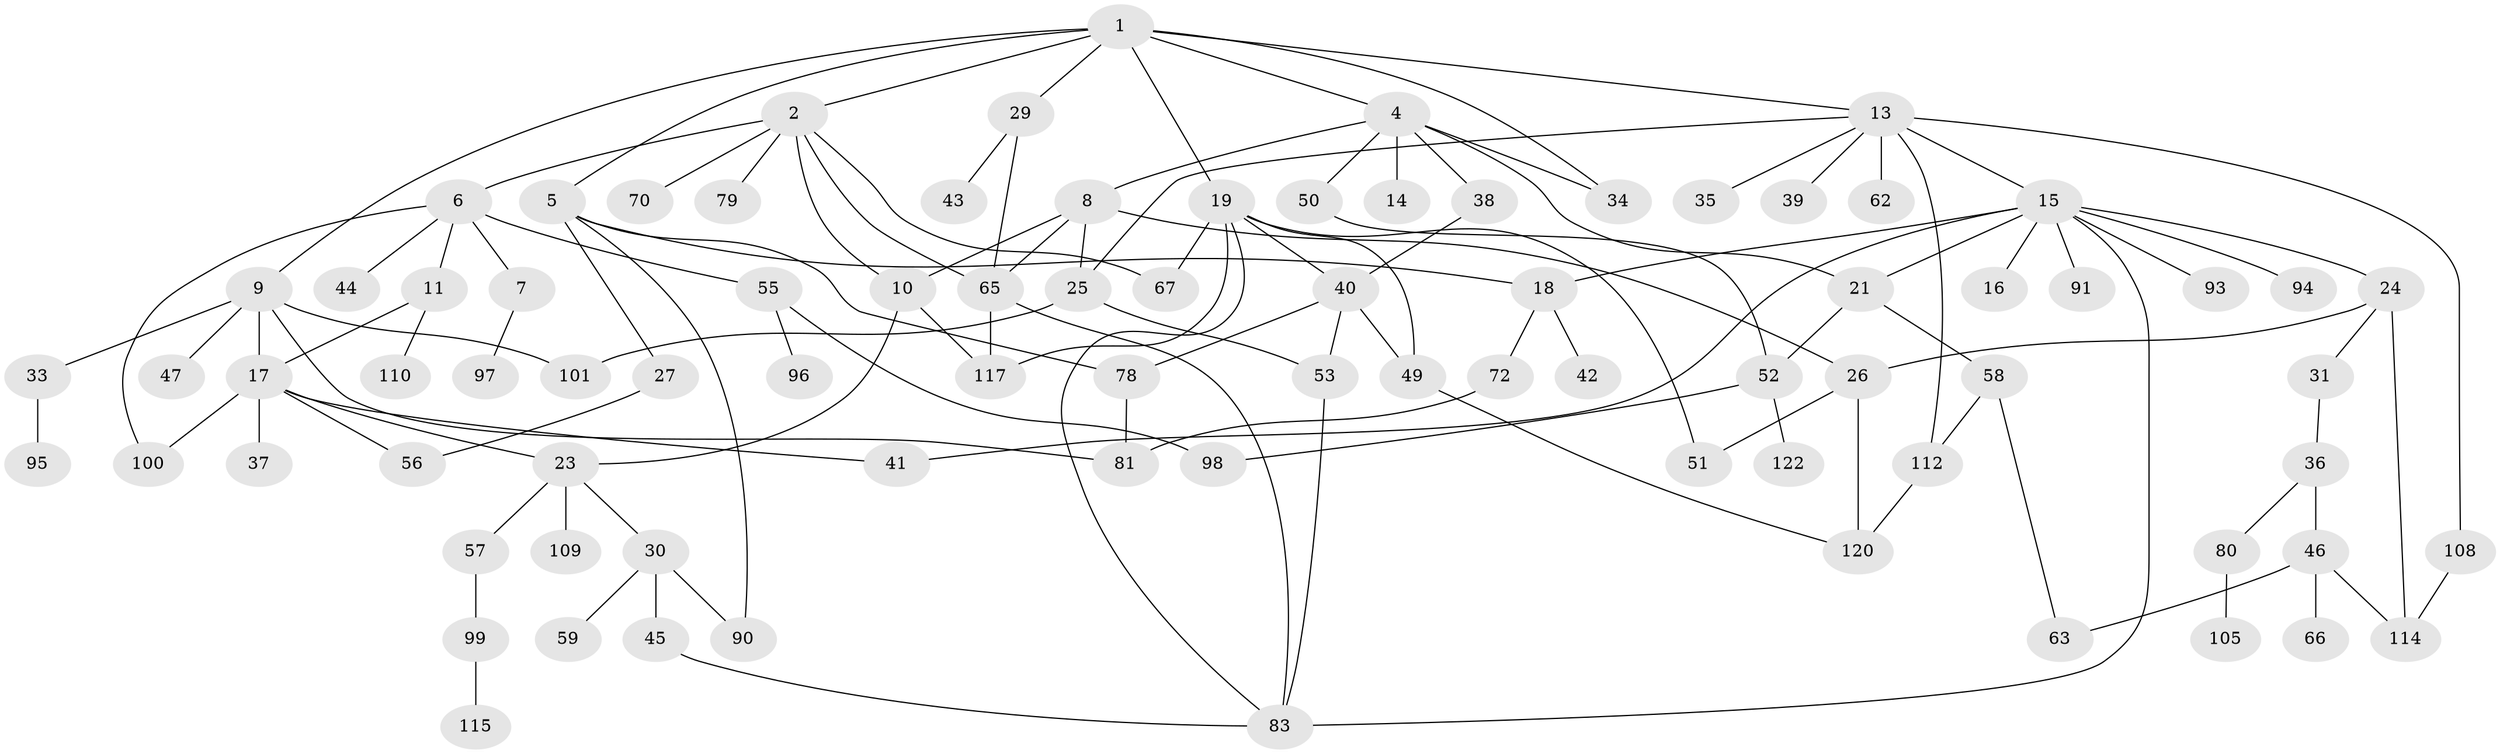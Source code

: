 // Generated by graph-tools (version 1.1) at 2025/23/03/03/25 07:23:32]
// undirected, 84 vertices, 120 edges
graph export_dot {
graph [start="1"]
  node [color=gray90,style=filled];
  1 [super="+3"];
  2 [super="+28"];
  4 [super="+20"];
  5 [super="+60"];
  6 [super="+69"];
  7 [super="+64"];
  8 [super="+111"];
  9 [super="+12"];
  10 [super="+75"];
  11 [super="+121"];
  13 [super="+32"];
  14;
  15 [super="+87"];
  16;
  17 [super="+84"];
  18 [super="+113"];
  19 [super="+92"];
  21 [super="+22"];
  23 [super="+107"];
  24 [super="+82"];
  25 [super="+77"];
  26 [super="+126"];
  27;
  29 [super="+54"];
  30;
  31;
  33 [super="+73"];
  34 [super="+88"];
  35;
  36 [super="+61"];
  37;
  38;
  39;
  40 [super="+106"];
  41;
  42;
  43;
  44;
  45;
  46 [super="+48"];
  47 [super="+103"];
  49;
  50;
  51;
  52 [super="+102"];
  53;
  55 [super="+68"];
  56 [super="+74"];
  57 [super="+124"];
  58 [super="+125"];
  59 [super="+71"];
  62;
  63;
  65 [super="+76"];
  66;
  67;
  70;
  72;
  78;
  79;
  80 [super="+89"];
  81 [super="+85"];
  83 [super="+86"];
  90;
  91;
  93;
  94 [super="+104"];
  95;
  96 [super="+116"];
  97;
  98;
  99;
  100;
  101 [super="+119"];
  105;
  108;
  109;
  110;
  112 [super="+118"];
  114;
  115;
  117 [super="+123"];
  120;
  122;
  1 -- 2;
  1 -- 5;
  1 -- 13;
  1 -- 19;
  1 -- 34;
  1 -- 4;
  1 -- 9;
  1 -- 29;
  2 -- 6;
  2 -- 10;
  2 -- 67;
  2 -- 79;
  2 -- 65;
  2 -- 70;
  4 -- 8;
  4 -- 14;
  4 -- 34;
  4 -- 50;
  4 -- 21;
  4 -- 38;
  5 -- 27;
  5 -- 90;
  5 -- 78;
  5 -- 18;
  6 -- 7;
  6 -- 11;
  6 -- 44;
  6 -- 55;
  6 -- 100;
  7 -- 97;
  8 -- 26;
  8 -- 65;
  8 -- 25;
  8 -- 10;
  9 -- 17 [weight=2];
  9 -- 33;
  9 -- 47;
  9 -- 81;
  9 -- 101;
  10 -- 23;
  10 -- 117;
  11 -- 110;
  11 -- 17;
  13 -- 15;
  13 -- 25;
  13 -- 35;
  13 -- 112 [weight=2];
  13 -- 108;
  13 -- 62;
  13 -- 39;
  15 -- 16;
  15 -- 18;
  15 -- 21;
  15 -- 24;
  15 -- 41;
  15 -- 94;
  15 -- 83;
  15 -- 91;
  15 -- 93;
  17 -- 37;
  17 -- 56;
  17 -- 100;
  17 -- 41;
  17 -- 23;
  18 -- 42;
  18 -- 72;
  19 -- 49;
  19 -- 40;
  19 -- 83;
  19 -- 67;
  19 -- 51;
  19 -- 117;
  21 -- 58;
  21 -- 52;
  23 -- 30;
  23 -- 57;
  23 -- 109;
  24 -- 31;
  24 -- 114;
  24 -- 26;
  25 -- 101;
  25 -- 53;
  26 -- 51;
  26 -- 120;
  27 -- 56;
  29 -- 43;
  29 -- 65;
  30 -- 45;
  30 -- 59;
  30 -- 90;
  31 -- 36;
  33 -- 95;
  36 -- 46;
  36 -- 80;
  38 -- 40;
  40 -- 53;
  40 -- 78;
  40 -- 49;
  45 -- 83;
  46 -- 63;
  46 -- 114;
  46 -- 66;
  49 -- 120;
  50 -- 52;
  52 -- 122;
  52 -- 98;
  53 -- 83;
  55 -- 96;
  55 -- 98;
  57 -- 99;
  58 -- 63;
  58 -- 112;
  65 -- 117;
  65 -- 83;
  72 -- 81;
  78 -- 81;
  80 -- 105;
  99 -- 115;
  108 -- 114;
  112 -- 120;
}
